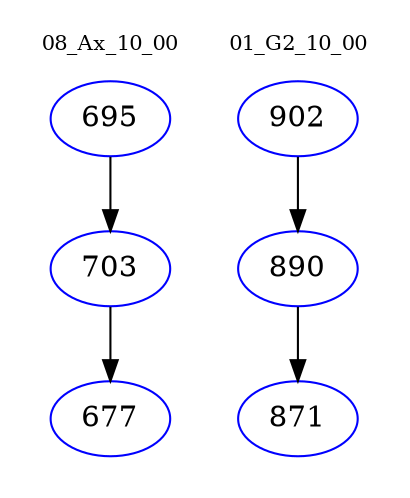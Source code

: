 digraph{
subgraph cluster_0 {
color = white
label = "08_Ax_10_00";
fontsize=10;
T0_695 [label="695", color="blue"]
T0_695 -> T0_703 [color="black"]
T0_703 [label="703", color="blue"]
T0_703 -> T0_677 [color="black"]
T0_677 [label="677", color="blue"]
}
subgraph cluster_1 {
color = white
label = "01_G2_10_00";
fontsize=10;
T1_902 [label="902", color="blue"]
T1_902 -> T1_890 [color="black"]
T1_890 [label="890", color="blue"]
T1_890 -> T1_871 [color="black"]
T1_871 [label="871", color="blue"]
}
}
